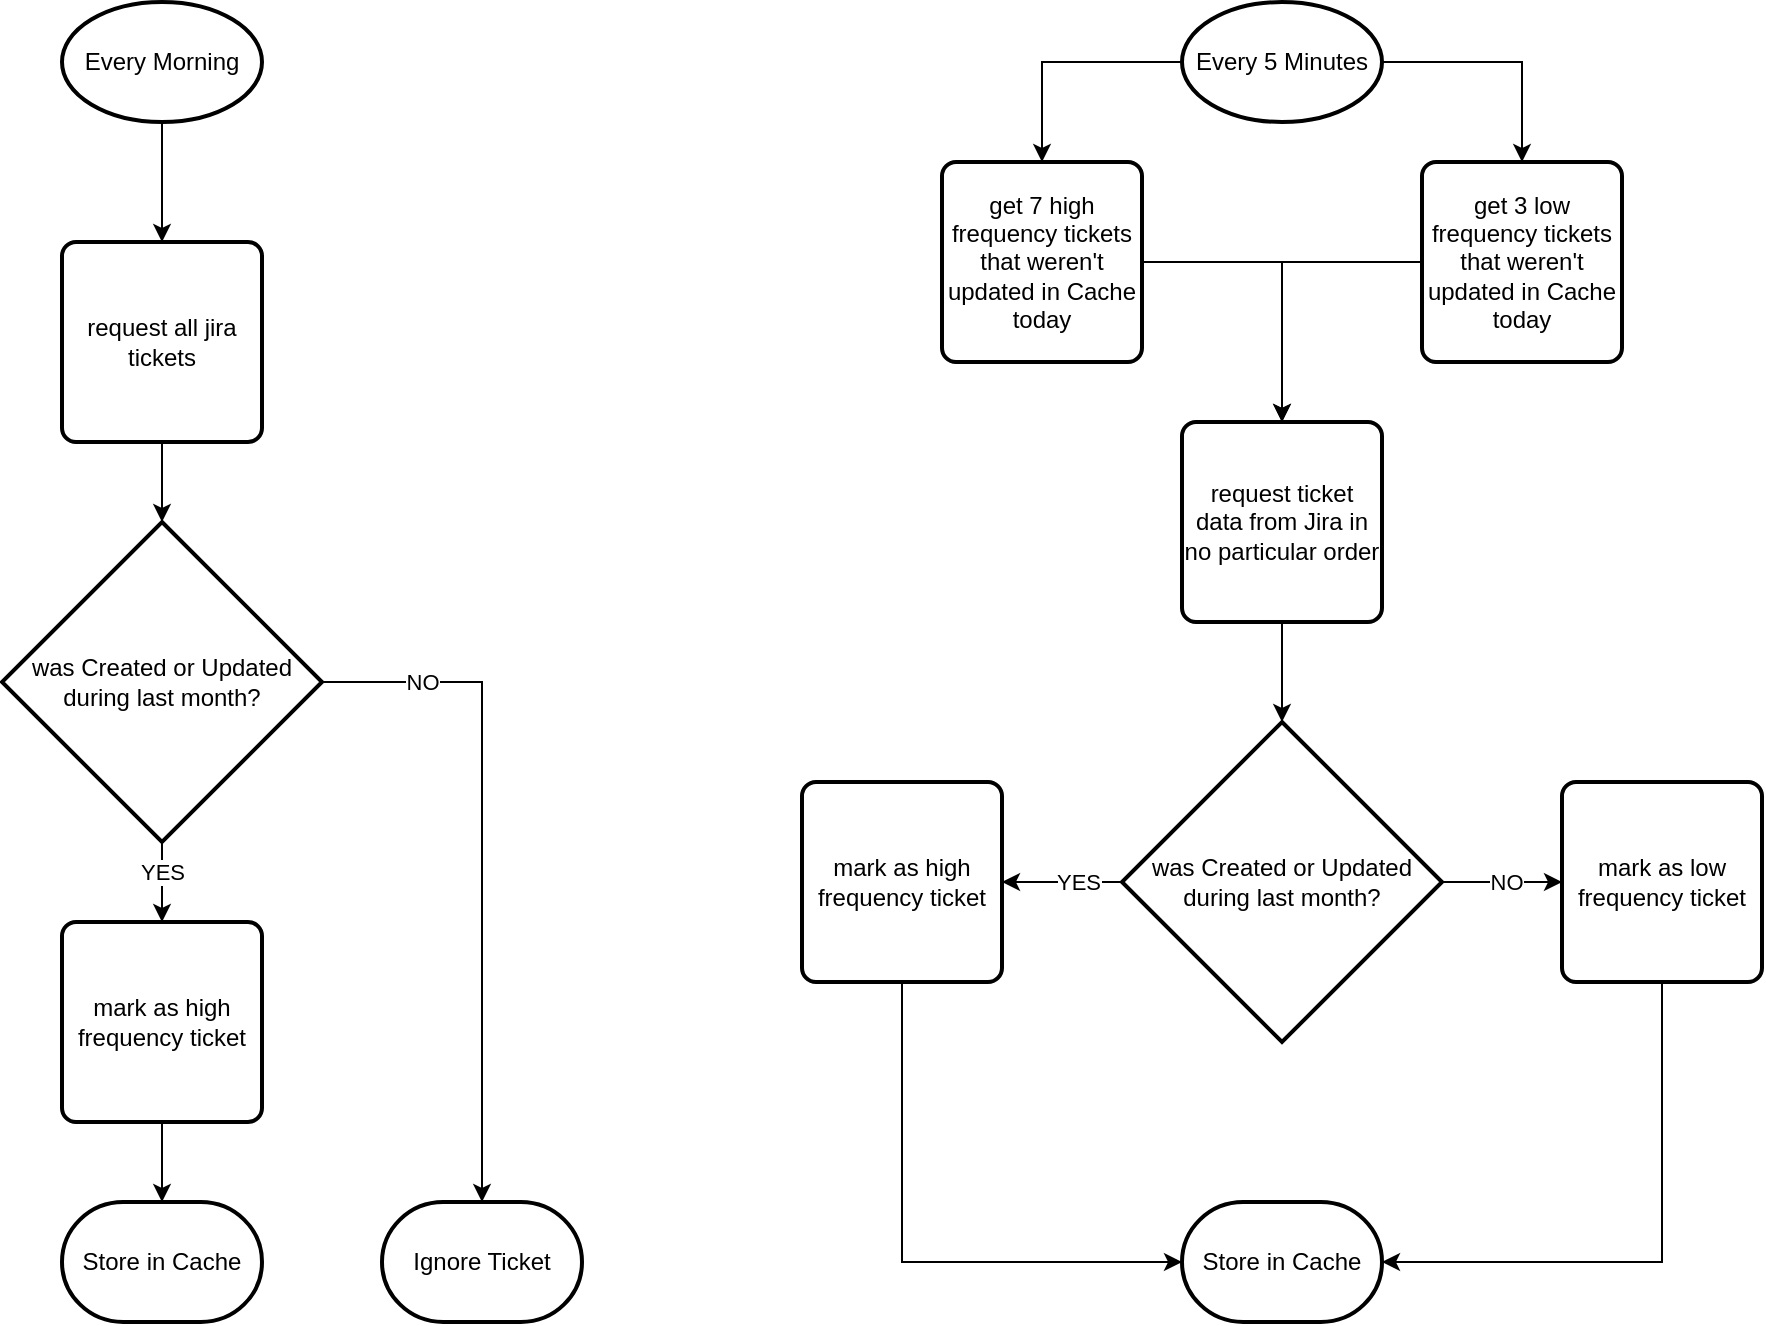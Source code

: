 <mxfile version="14.1.8" type="device"><diagram id="4WmE_VDwTk3QN7GwAOfj" name="Seite-1"><mxGraphModel dx="1408" dy="808" grid="1" gridSize="10" guides="1" tooltips="1" connect="1" arrows="1" fold="1" page="1" pageScale="1" pageWidth="1169" pageHeight="827" math="0" shadow="0"><root><mxCell id="0"/><mxCell id="1" parent="0"/><mxCell id="8euUN7qSAlMMbmapX6g2-4" style="edgeStyle=orthogonalEdgeStyle;rounded=0;orthogonalLoop=1;jettySize=auto;html=1;entryX=0.5;entryY=0;entryDx=0;entryDy=0;" edge="1" parent="1" source="8euUN7qSAlMMbmapX6g2-1" target="8euUN7qSAlMMbmapX6g2-2"><mxGeometry relative="1" as="geometry"/></mxCell><mxCell id="8euUN7qSAlMMbmapX6g2-1" value="Every 5 Minutes" style="strokeWidth=2;html=1;shape=mxgraph.flowchart.start_1;whiteSpace=wrap;" vertex="1" parent="1"><mxGeometry x="830" y="40" width="100" height="60" as="geometry"/></mxCell><mxCell id="8euUN7qSAlMMbmapX6g2-5" style="edgeStyle=orthogonalEdgeStyle;rounded=0;orthogonalLoop=1;jettySize=auto;html=1;entryX=0.5;entryY=0;entryDx=0;entryDy=0;exitX=1;exitY=0.5;exitDx=0;exitDy=0;exitPerimeter=0;" edge="1" parent="1" source="8euUN7qSAlMMbmapX6g2-1" target="8euUN7qSAlMMbmapX6g2-3"><mxGeometry relative="1" as="geometry"/></mxCell><mxCell id="8euUN7qSAlMMbmapX6g2-18" style="edgeStyle=orthogonalEdgeStyle;rounded=0;orthogonalLoop=1;jettySize=auto;html=1;entryX=0.5;entryY=0;entryDx=0;entryDy=0;" edge="1" parent="1" source="8euUN7qSAlMMbmapX6g2-2" target="8euUN7qSAlMMbmapX6g2-15"><mxGeometry relative="1" as="geometry"/></mxCell><mxCell id="8euUN7qSAlMMbmapX6g2-2" value="get 7 high frequency tickets that weren't updated in Cache today" style="rounded=1;whiteSpace=wrap;html=1;absoluteArcSize=1;arcSize=14;strokeWidth=2;" vertex="1" parent="1"><mxGeometry x="710" y="120" width="100" height="100" as="geometry"/></mxCell><mxCell id="8euUN7qSAlMMbmapX6g2-3" value="get 3 low frequency tickets that weren't updated in Cache today" style="rounded=1;whiteSpace=wrap;html=1;absoluteArcSize=1;arcSize=14;strokeWidth=2;" vertex="1" parent="1"><mxGeometry x="950" y="120" width="100" height="100" as="geometry"/></mxCell><mxCell id="8euUN7qSAlMMbmapX6g2-10" style="edgeStyle=orthogonalEdgeStyle;rounded=0;orthogonalLoop=1;jettySize=auto;html=1;entryX=1;entryY=0.5;entryDx=0;entryDy=0;" edge="1" parent="1" source="8euUN7qSAlMMbmapX6g2-6" target="8euUN7qSAlMMbmapX6g2-9"><mxGeometry relative="1" as="geometry"/></mxCell><mxCell id="8euUN7qSAlMMbmapX6g2-11" value="YES" style="edgeLabel;html=1;align=center;verticalAlign=middle;resizable=0;points=[];" vertex="1" connectable="0" parent="8euUN7qSAlMMbmapX6g2-10"><mxGeometry x="-0.244" relative="1" as="geometry"><mxPoint as="offset"/></mxGeometry></mxCell><mxCell id="8euUN7qSAlMMbmapX6g2-13" style="edgeStyle=orthogonalEdgeStyle;rounded=0;orthogonalLoop=1;jettySize=auto;html=1;entryX=0;entryY=0.5;entryDx=0;entryDy=0;" edge="1" parent="1" source="8euUN7qSAlMMbmapX6g2-6" target="8euUN7qSAlMMbmapX6g2-12"><mxGeometry relative="1" as="geometry"/></mxCell><mxCell id="8euUN7qSAlMMbmapX6g2-14" value="NO" style="edgeLabel;html=1;align=center;verticalAlign=middle;resizable=0;points=[];" vertex="1" connectable="0" parent="8euUN7qSAlMMbmapX6g2-13"><mxGeometry x="0.244" y="1" relative="1" as="geometry"><mxPoint x="-6" y="1" as="offset"/></mxGeometry></mxCell><mxCell id="8euUN7qSAlMMbmapX6g2-6" value="was Created or Updated during last month?" style="strokeWidth=2;html=1;shape=mxgraph.flowchart.decision;whiteSpace=wrap;" vertex="1" parent="1"><mxGeometry x="800" y="400" width="160" height="160" as="geometry"/></mxCell><mxCell id="8euUN7qSAlMMbmapX6g2-21" style="edgeStyle=orthogonalEdgeStyle;rounded=0;orthogonalLoop=1;jettySize=auto;html=1;entryX=0;entryY=0.5;entryDx=0;entryDy=0;entryPerimeter=0;exitX=0.5;exitY=1;exitDx=0;exitDy=0;" edge="1" parent="1" source="8euUN7qSAlMMbmapX6g2-9" target="8euUN7qSAlMMbmapX6g2-20"><mxGeometry relative="1" as="geometry"/></mxCell><mxCell id="8euUN7qSAlMMbmapX6g2-9" value="mark as high frequency ticket" style="rounded=1;whiteSpace=wrap;html=1;absoluteArcSize=1;arcSize=14;strokeWidth=2;" vertex="1" parent="1"><mxGeometry x="640" y="430" width="100" height="100" as="geometry"/></mxCell><mxCell id="8euUN7qSAlMMbmapX6g2-22" style="edgeStyle=orthogonalEdgeStyle;rounded=0;orthogonalLoop=1;jettySize=auto;html=1;entryX=1;entryY=0.5;entryDx=0;entryDy=0;entryPerimeter=0;exitX=0.5;exitY=1;exitDx=0;exitDy=0;" edge="1" parent="1" source="8euUN7qSAlMMbmapX6g2-12" target="8euUN7qSAlMMbmapX6g2-20"><mxGeometry relative="1" as="geometry"/></mxCell><mxCell id="8euUN7qSAlMMbmapX6g2-12" value="mark as low frequency ticket" style="rounded=1;whiteSpace=wrap;html=1;absoluteArcSize=1;arcSize=14;strokeWidth=2;" vertex="1" parent="1"><mxGeometry x="1020" y="430" width="100" height="100" as="geometry"/></mxCell><mxCell id="8euUN7qSAlMMbmapX6g2-19" style="edgeStyle=orthogonalEdgeStyle;rounded=0;orthogonalLoop=1;jettySize=auto;html=1;entryX=0.5;entryY=0;entryDx=0;entryDy=0;entryPerimeter=0;" edge="1" parent="1" source="8euUN7qSAlMMbmapX6g2-15" target="8euUN7qSAlMMbmapX6g2-6"><mxGeometry relative="1" as="geometry"/></mxCell><mxCell id="8euUN7qSAlMMbmapX6g2-15" value="request ticket data from Jira in no particular order" style="rounded=1;whiteSpace=wrap;html=1;absoluteArcSize=1;arcSize=14;strokeWidth=2;" vertex="1" parent="1"><mxGeometry x="830" y="250" width="100" height="100" as="geometry"/></mxCell><mxCell id="8euUN7qSAlMMbmapX6g2-17" style="edgeStyle=orthogonalEdgeStyle;rounded=0;orthogonalLoop=1;jettySize=auto;html=1;entryX=0.5;entryY=0;entryDx=0;entryDy=0;entryPerimeter=0;exitX=0;exitY=0.5;exitDx=0;exitDy=0;" edge="1" parent="1" source="8euUN7qSAlMMbmapX6g2-3" target="8euUN7qSAlMMbmapX6g2-15"><mxGeometry relative="1" as="geometry"><mxPoint x="950" y="170" as="sourcePoint"/><mxPoint x="880" y="400" as="targetPoint"/></mxGeometry></mxCell><mxCell id="8euUN7qSAlMMbmapX6g2-20" value="Store in Cache" style="strokeWidth=2;html=1;shape=mxgraph.flowchart.terminator;whiteSpace=wrap;" vertex="1" parent="1"><mxGeometry x="830" y="640" width="100" height="60" as="geometry"/></mxCell><mxCell id="8euUN7qSAlMMbmapX6g2-26" style="edgeStyle=orthogonalEdgeStyle;rounded=0;orthogonalLoop=1;jettySize=auto;html=1;entryX=0.5;entryY=0;entryDx=0;entryDy=0;" edge="1" parent="1" source="8euUN7qSAlMMbmapX6g2-23" target="8euUN7qSAlMMbmapX6g2-25"><mxGeometry relative="1" as="geometry"/></mxCell><mxCell id="8euUN7qSAlMMbmapX6g2-23" value="Every Morning" style="strokeWidth=2;html=1;shape=mxgraph.flowchart.start_1;whiteSpace=wrap;" vertex="1" parent="1"><mxGeometry x="270" y="40" width="100" height="60" as="geometry"/></mxCell><mxCell id="8euUN7qSAlMMbmapX6g2-43" style="edgeStyle=orthogonalEdgeStyle;rounded=0;orthogonalLoop=1;jettySize=auto;html=1;entryX=0.5;entryY=0;entryDx=0;entryDy=0;entryPerimeter=0;" edge="1" parent="1" source="8euUN7qSAlMMbmapX6g2-25" target="8euUN7qSAlMMbmapX6g2-39"><mxGeometry relative="1" as="geometry"/></mxCell><mxCell id="8euUN7qSAlMMbmapX6g2-25" value="request all jira tickets" style="rounded=1;whiteSpace=wrap;html=1;absoluteArcSize=1;arcSize=14;strokeWidth=2;" vertex="1" parent="1"><mxGeometry x="270" y="160" width="100" height="100" as="geometry"/></mxCell><mxCell id="8euUN7qSAlMMbmapX6g2-35" style="edgeStyle=orthogonalEdgeStyle;rounded=0;orthogonalLoop=1;jettySize=auto;html=1;entryX=0.5;entryY=0;entryDx=0;entryDy=0;" edge="1" parent="1" source="8euUN7qSAlMMbmapX6g2-39" target="8euUN7qSAlMMbmapX6g2-40"><mxGeometry relative="1" as="geometry"/></mxCell><mxCell id="8euUN7qSAlMMbmapX6g2-36" value="YES" style="edgeLabel;html=1;align=center;verticalAlign=middle;resizable=0;points=[];" vertex="1" connectable="0" parent="8euUN7qSAlMMbmapX6g2-35"><mxGeometry x="-0.244" relative="1" as="geometry"><mxPoint as="offset"/></mxGeometry></mxCell><mxCell id="8euUN7qSAlMMbmapX6g2-37" style="edgeStyle=orthogonalEdgeStyle;rounded=0;orthogonalLoop=1;jettySize=auto;html=1;entryX=0.5;entryY=0;entryDx=0;entryDy=0;entryPerimeter=0;" edge="1" parent="1" source="8euUN7qSAlMMbmapX6g2-39" target="8euUN7qSAlMMbmapX6g2-42"><mxGeometry relative="1" as="geometry"><mxPoint x="460" y="380" as="targetPoint"/></mxGeometry></mxCell><mxCell id="8euUN7qSAlMMbmapX6g2-38" value="NO" style="edgeLabel;html=1;align=center;verticalAlign=middle;resizable=0;points=[];" vertex="1" connectable="0" parent="8euUN7qSAlMMbmapX6g2-37"><mxGeometry x="0.244" y="1" relative="1" as="geometry"><mxPoint x="-31" y="-132" as="offset"/></mxGeometry></mxCell><mxCell id="8euUN7qSAlMMbmapX6g2-39" value="was Created or Updated during last month?" style="strokeWidth=2;html=1;shape=mxgraph.flowchart.decision;whiteSpace=wrap;" vertex="1" parent="1"><mxGeometry x="240" y="300" width="160" height="160" as="geometry"/></mxCell><mxCell id="8euUN7qSAlMMbmapX6g2-45" style="edgeStyle=orthogonalEdgeStyle;rounded=0;orthogonalLoop=1;jettySize=auto;html=1;entryX=0.5;entryY=0;entryDx=0;entryDy=0;entryPerimeter=0;" edge="1" parent="1" source="8euUN7qSAlMMbmapX6g2-40" target="8euUN7qSAlMMbmapX6g2-44"><mxGeometry relative="1" as="geometry"/></mxCell><mxCell id="8euUN7qSAlMMbmapX6g2-40" value="mark as high frequency ticket" style="rounded=1;whiteSpace=wrap;html=1;absoluteArcSize=1;arcSize=14;strokeWidth=2;" vertex="1" parent="1"><mxGeometry x="270" y="500" width="100" height="100" as="geometry"/></mxCell><mxCell id="8euUN7qSAlMMbmapX6g2-42" value="Ignore Ticket" style="strokeWidth=2;html=1;shape=mxgraph.flowchart.terminator;whiteSpace=wrap;" vertex="1" parent="1"><mxGeometry x="430" y="640" width="100" height="60" as="geometry"/></mxCell><mxCell id="8euUN7qSAlMMbmapX6g2-44" value="Store in Cache" style="strokeWidth=2;html=1;shape=mxgraph.flowchart.terminator;whiteSpace=wrap;" vertex="1" parent="1"><mxGeometry x="270" y="640" width="100" height="60" as="geometry"/></mxCell></root></mxGraphModel></diagram></mxfile>